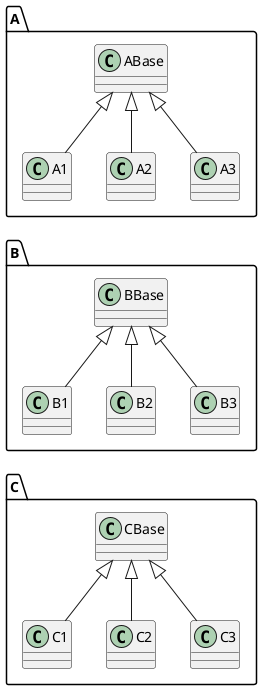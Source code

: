 @startuml vertical

package "A" {
ABase <|-- A1
ABase <|-- A2
ABase <|-- A3
}
package "B" {
BBase <|-- B1
BBase <|-- B2
BBase <|-- B3
}
package "C" {
CBase <|-- C1
CBase <|-- C2
CBase <|-- C3
}

A2 -[hidden]down- BBase
B2 -[hidden]down- CBase

@enduml